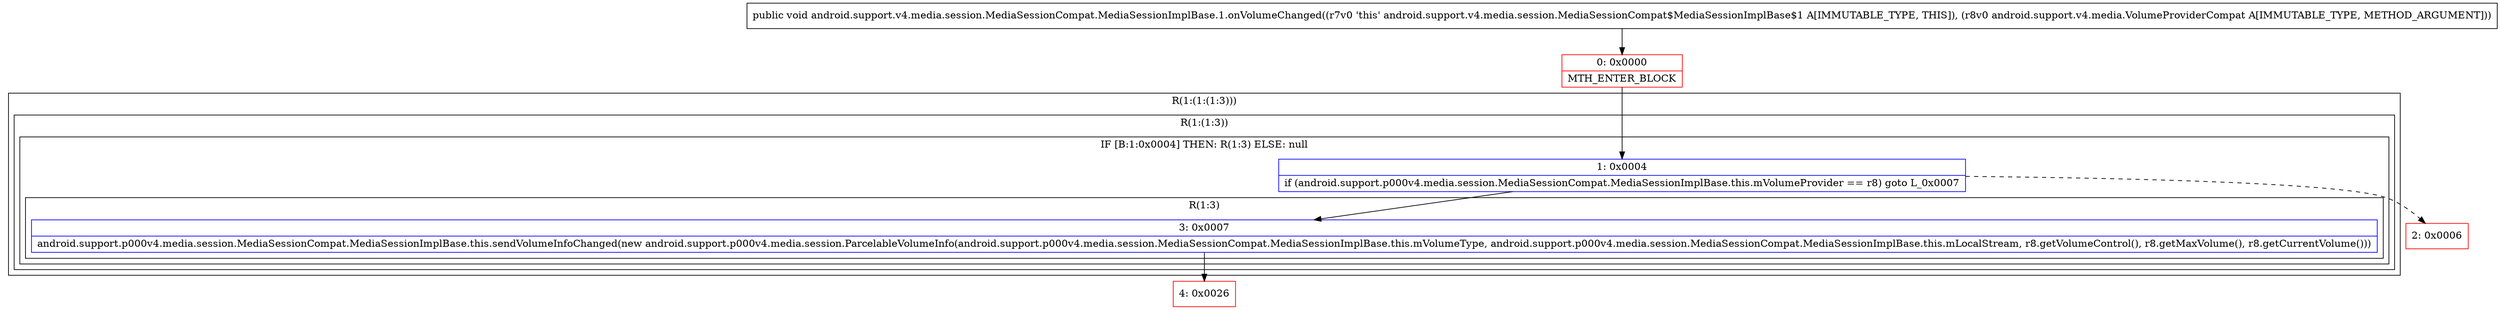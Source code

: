 digraph "CFG forandroid.support.v4.media.session.MediaSessionCompat.MediaSessionImplBase.1.onVolumeChanged(Landroid\/support\/v4\/media\/VolumeProviderCompat;)V" {
subgraph cluster_Region_1906032226 {
label = "R(1:(1:(1:3)))";
node [shape=record,color=blue];
subgraph cluster_Region_920793929 {
label = "R(1:(1:3))";
node [shape=record,color=blue];
subgraph cluster_IfRegion_539190347 {
label = "IF [B:1:0x0004] THEN: R(1:3) ELSE: null";
node [shape=record,color=blue];
Node_1 [shape=record,label="{1\:\ 0x0004|if (android.support.p000v4.media.session.MediaSessionCompat.MediaSessionImplBase.this.mVolumeProvider == r8) goto L_0x0007\l}"];
subgraph cluster_Region_629983423 {
label = "R(1:3)";
node [shape=record,color=blue];
Node_3 [shape=record,label="{3\:\ 0x0007|android.support.p000v4.media.session.MediaSessionCompat.MediaSessionImplBase.this.sendVolumeInfoChanged(new android.support.p000v4.media.session.ParcelableVolumeInfo(android.support.p000v4.media.session.MediaSessionCompat.MediaSessionImplBase.this.mVolumeType, android.support.p000v4.media.session.MediaSessionCompat.MediaSessionImplBase.this.mLocalStream, r8.getVolumeControl(), r8.getMaxVolume(), r8.getCurrentVolume()))\l}"];
}
}
}
}
Node_0 [shape=record,color=red,label="{0\:\ 0x0000|MTH_ENTER_BLOCK\l}"];
Node_2 [shape=record,color=red,label="{2\:\ 0x0006}"];
Node_4 [shape=record,color=red,label="{4\:\ 0x0026}"];
MethodNode[shape=record,label="{public void android.support.v4.media.session.MediaSessionCompat.MediaSessionImplBase.1.onVolumeChanged((r7v0 'this' android.support.v4.media.session.MediaSessionCompat$MediaSessionImplBase$1 A[IMMUTABLE_TYPE, THIS]), (r8v0 android.support.v4.media.VolumeProviderCompat A[IMMUTABLE_TYPE, METHOD_ARGUMENT])) }"];
MethodNode -> Node_0;
Node_1 -> Node_2[style=dashed];
Node_1 -> Node_3;
Node_3 -> Node_4;
Node_0 -> Node_1;
}

